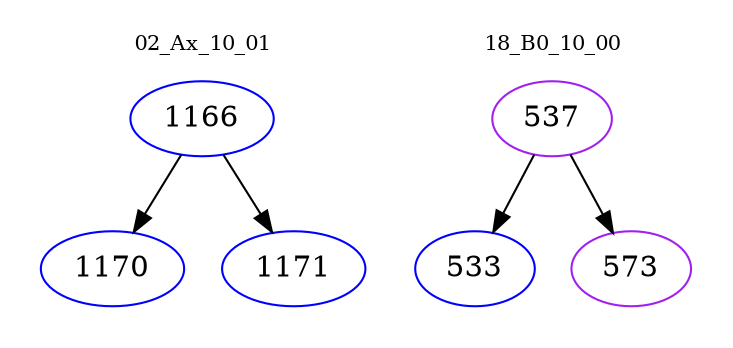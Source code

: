 digraph{
subgraph cluster_0 {
color = white
label = "02_Ax_10_01";
fontsize=10;
T0_1166 [label="1166", color="blue"]
T0_1166 -> T0_1170 [color="black"]
T0_1170 [label="1170", color="blue"]
T0_1166 -> T0_1171 [color="black"]
T0_1171 [label="1171", color="blue"]
}
subgraph cluster_1 {
color = white
label = "18_B0_10_00";
fontsize=10;
T1_537 [label="537", color="purple"]
T1_537 -> T1_533 [color="black"]
T1_533 [label="533", color="blue"]
T1_537 -> T1_573 [color="black"]
T1_573 [label="573", color="purple"]
}
}
